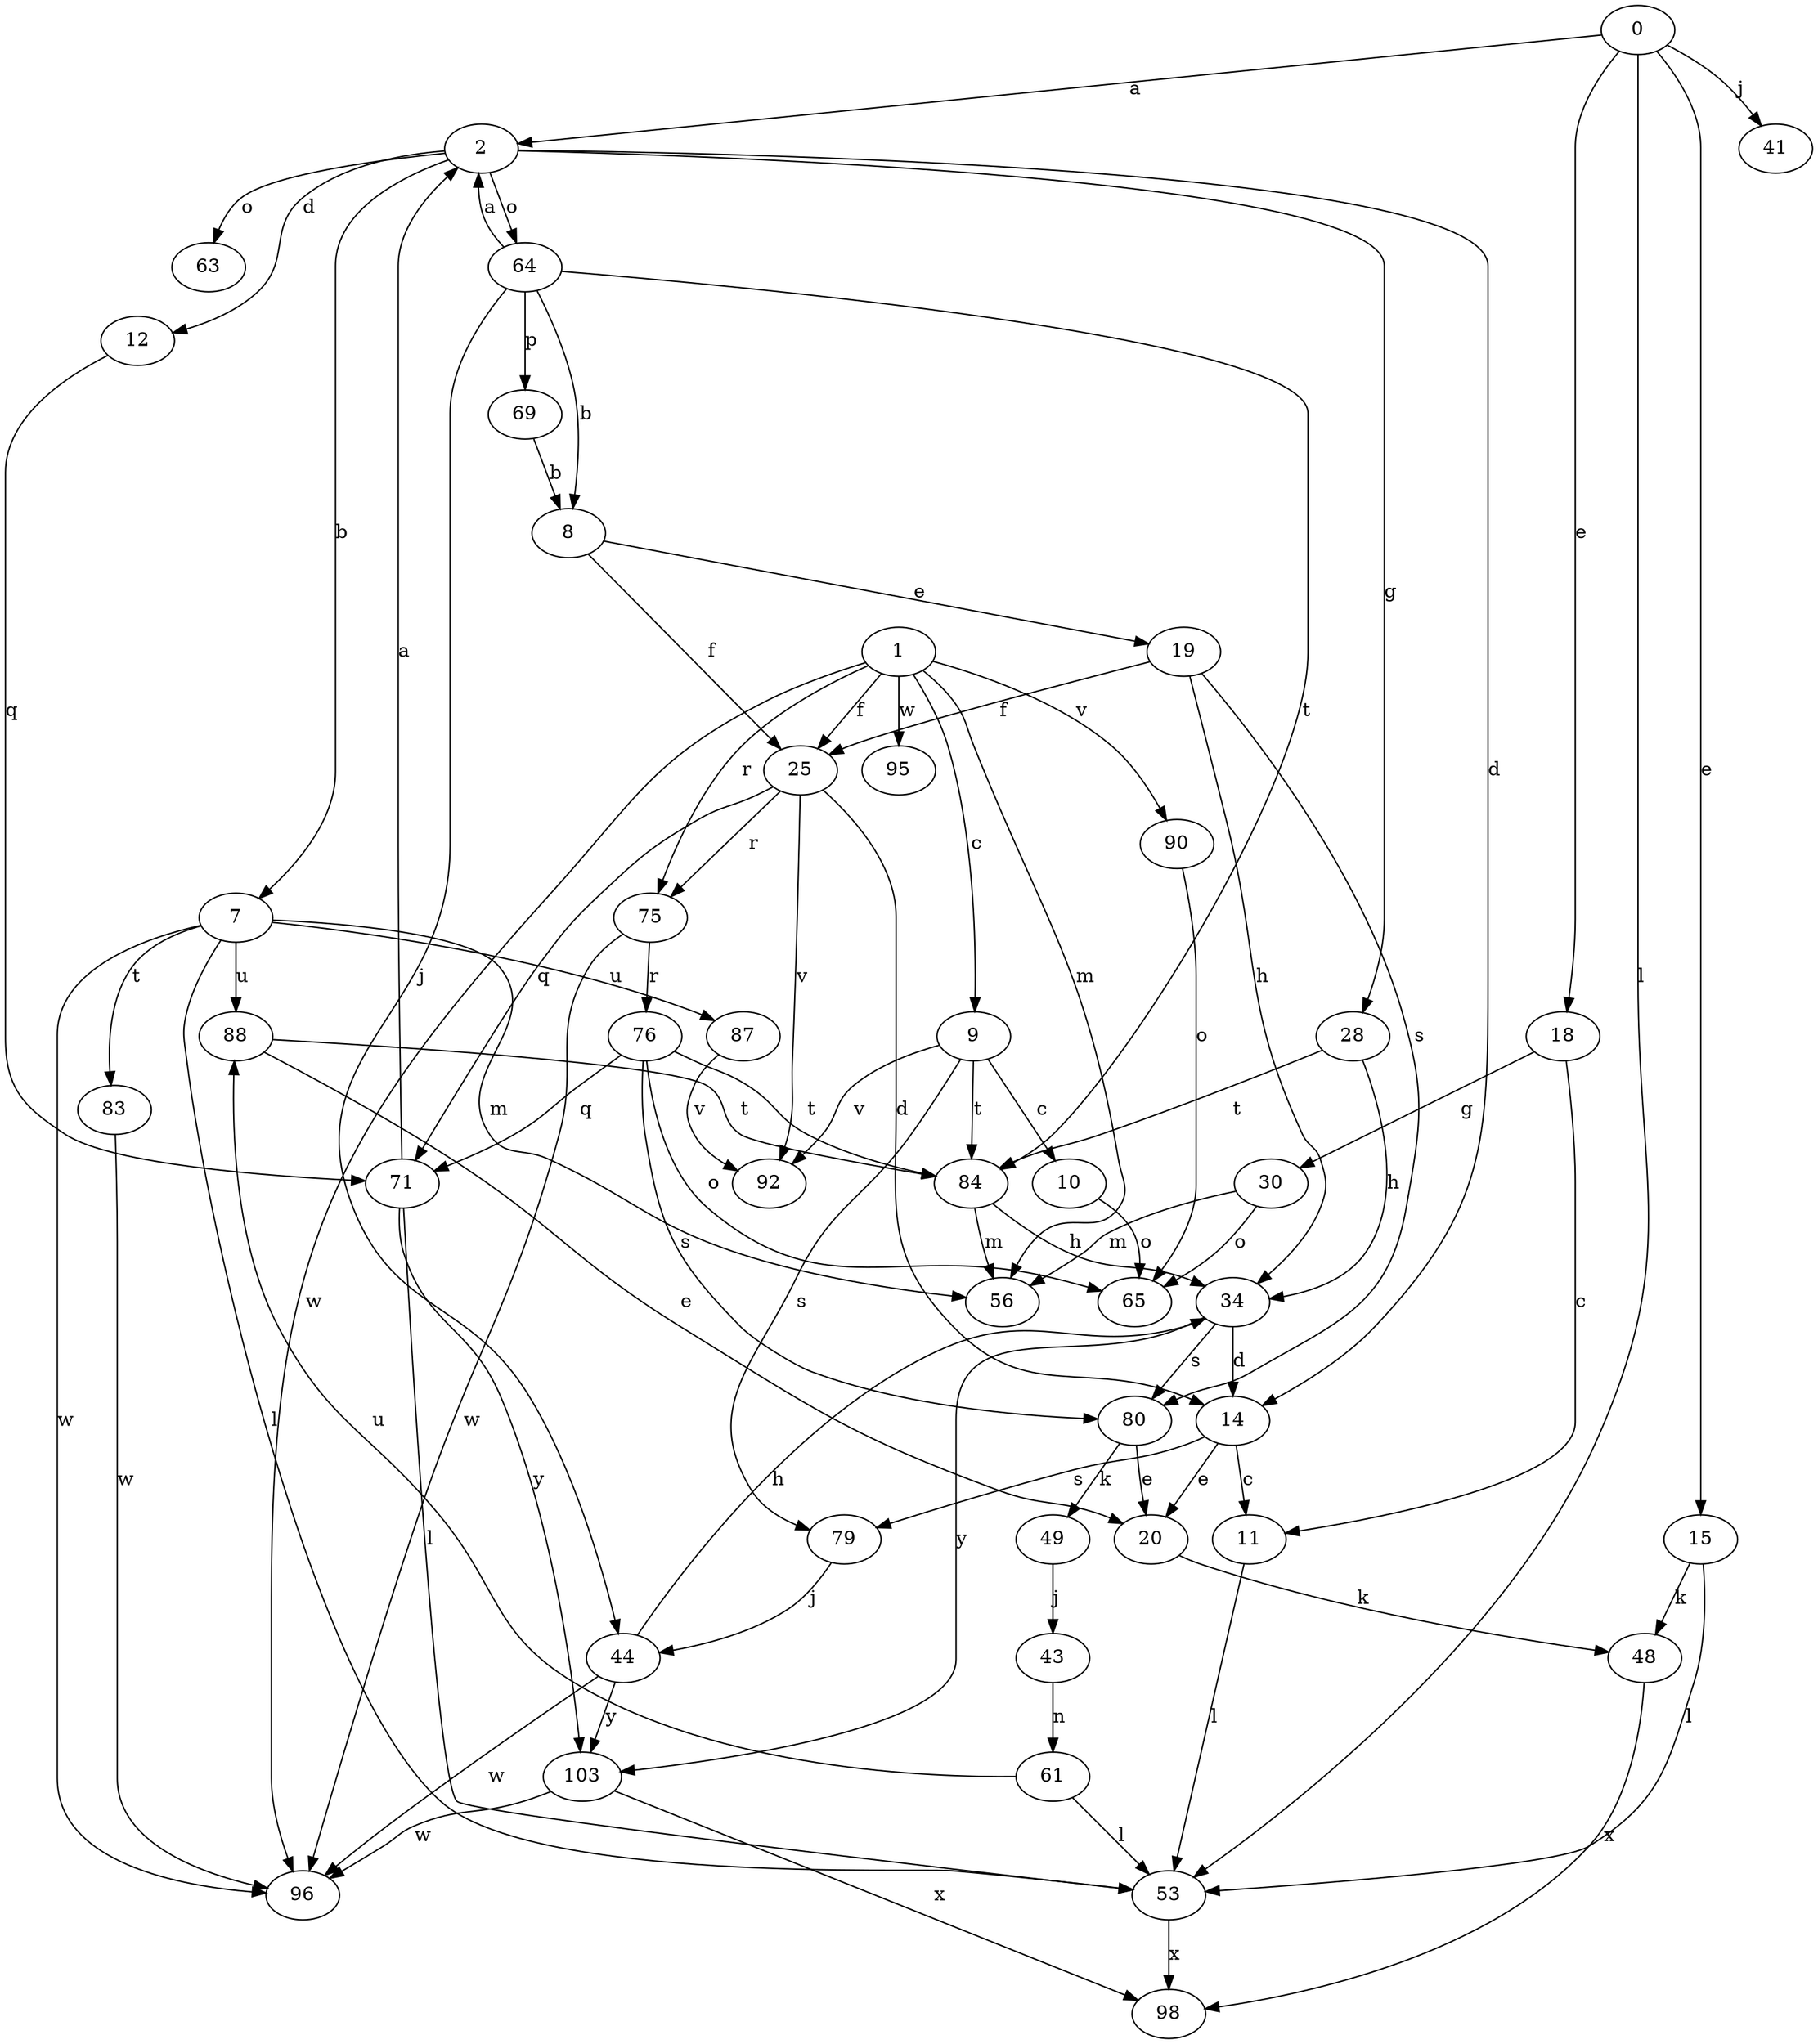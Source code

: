 strict digraph  {
0;
1;
2;
7;
8;
9;
10;
11;
12;
14;
15;
18;
19;
20;
25;
28;
30;
34;
41;
43;
44;
48;
49;
53;
56;
61;
63;
64;
65;
69;
71;
75;
76;
79;
80;
83;
84;
87;
88;
90;
92;
95;
96;
98;
103;
0 -> 2  [label=a];
0 -> 15  [label=e];
0 -> 18  [label=e];
0 -> 41  [label=j];
0 -> 53  [label=l];
1 -> 9  [label=c];
1 -> 25  [label=f];
1 -> 56  [label=m];
1 -> 75  [label=r];
1 -> 90  [label=v];
1 -> 95  [label=w];
1 -> 96  [label=w];
2 -> 7  [label=b];
2 -> 12  [label=d];
2 -> 14  [label=d];
2 -> 28  [label=g];
2 -> 63  [label=o];
2 -> 64  [label=o];
7 -> 53  [label=l];
7 -> 56  [label=m];
7 -> 83  [label=t];
7 -> 87  [label=u];
7 -> 88  [label=u];
7 -> 96  [label=w];
8 -> 19  [label=e];
8 -> 25  [label=f];
9 -> 10  [label=c];
9 -> 79  [label=s];
9 -> 84  [label=t];
9 -> 92  [label=v];
10 -> 65  [label=o];
11 -> 53  [label=l];
12 -> 71  [label=q];
14 -> 11  [label=c];
14 -> 20  [label=e];
14 -> 79  [label=s];
15 -> 48  [label=k];
15 -> 53  [label=l];
18 -> 11  [label=c];
18 -> 30  [label=g];
19 -> 25  [label=f];
19 -> 34  [label=h];
19 -> 80  [label=s];
20 -> 48  [label=k];
25 -> 14  [label=d];
25 -> 71  [label=q];
25 -> 75  [label=r];
25 -> 92  [label=v];
28 -> 34  [label=h];
28 -> 84  [label=t];
30 -> 56  [label=m];
30 -> 65  [label=o];
34 -> 14  [label=d];
34 -> 80  [label=s];
34 -> 103  [label=y];
43 -> 61  [label=n];
44 -> 34  [label=h];
44 -> 96  [label=w];
44 -> 103  [label=y];
48 -> 98  [label=x];
49 -> 43  [label=j];
53 -> 98  [label=x];
61 -> 53  [label=l];
61 -> 88  [label=u];
64 -> 2  [label=a];
64 -> 8  [label=b];
64 -> 44  [label=j];
64 -> 69  [label=p];
64 -> 84  [label=t];
69 -> 8  [label=b];
71 -> 2  [label=a];
71 -> 53  [label=l];
71 -> 103  [label=y];
75 -> 76  [label=r];
75 -> 96  [label=w];
76 -> 65  [label=o];
76 -> 71  [label=q];
76 -> 80  [label=s];
76 -> 84  [label=t];
79 -> 44  [label=j];
80 -> 20  [label=e];
80 -> 49  [label=k];
83 -> 96  [label=w];
84 -> 34  [label=h];
84 -> 56  [label=m];
87 -> 92  [label=v];
88 -> 20  [label=e];
88 -> 84  [label=t];
90 -> 65  [label=o];
103 -> 96  [label=w];
103 -> 98  [label=x];
}
